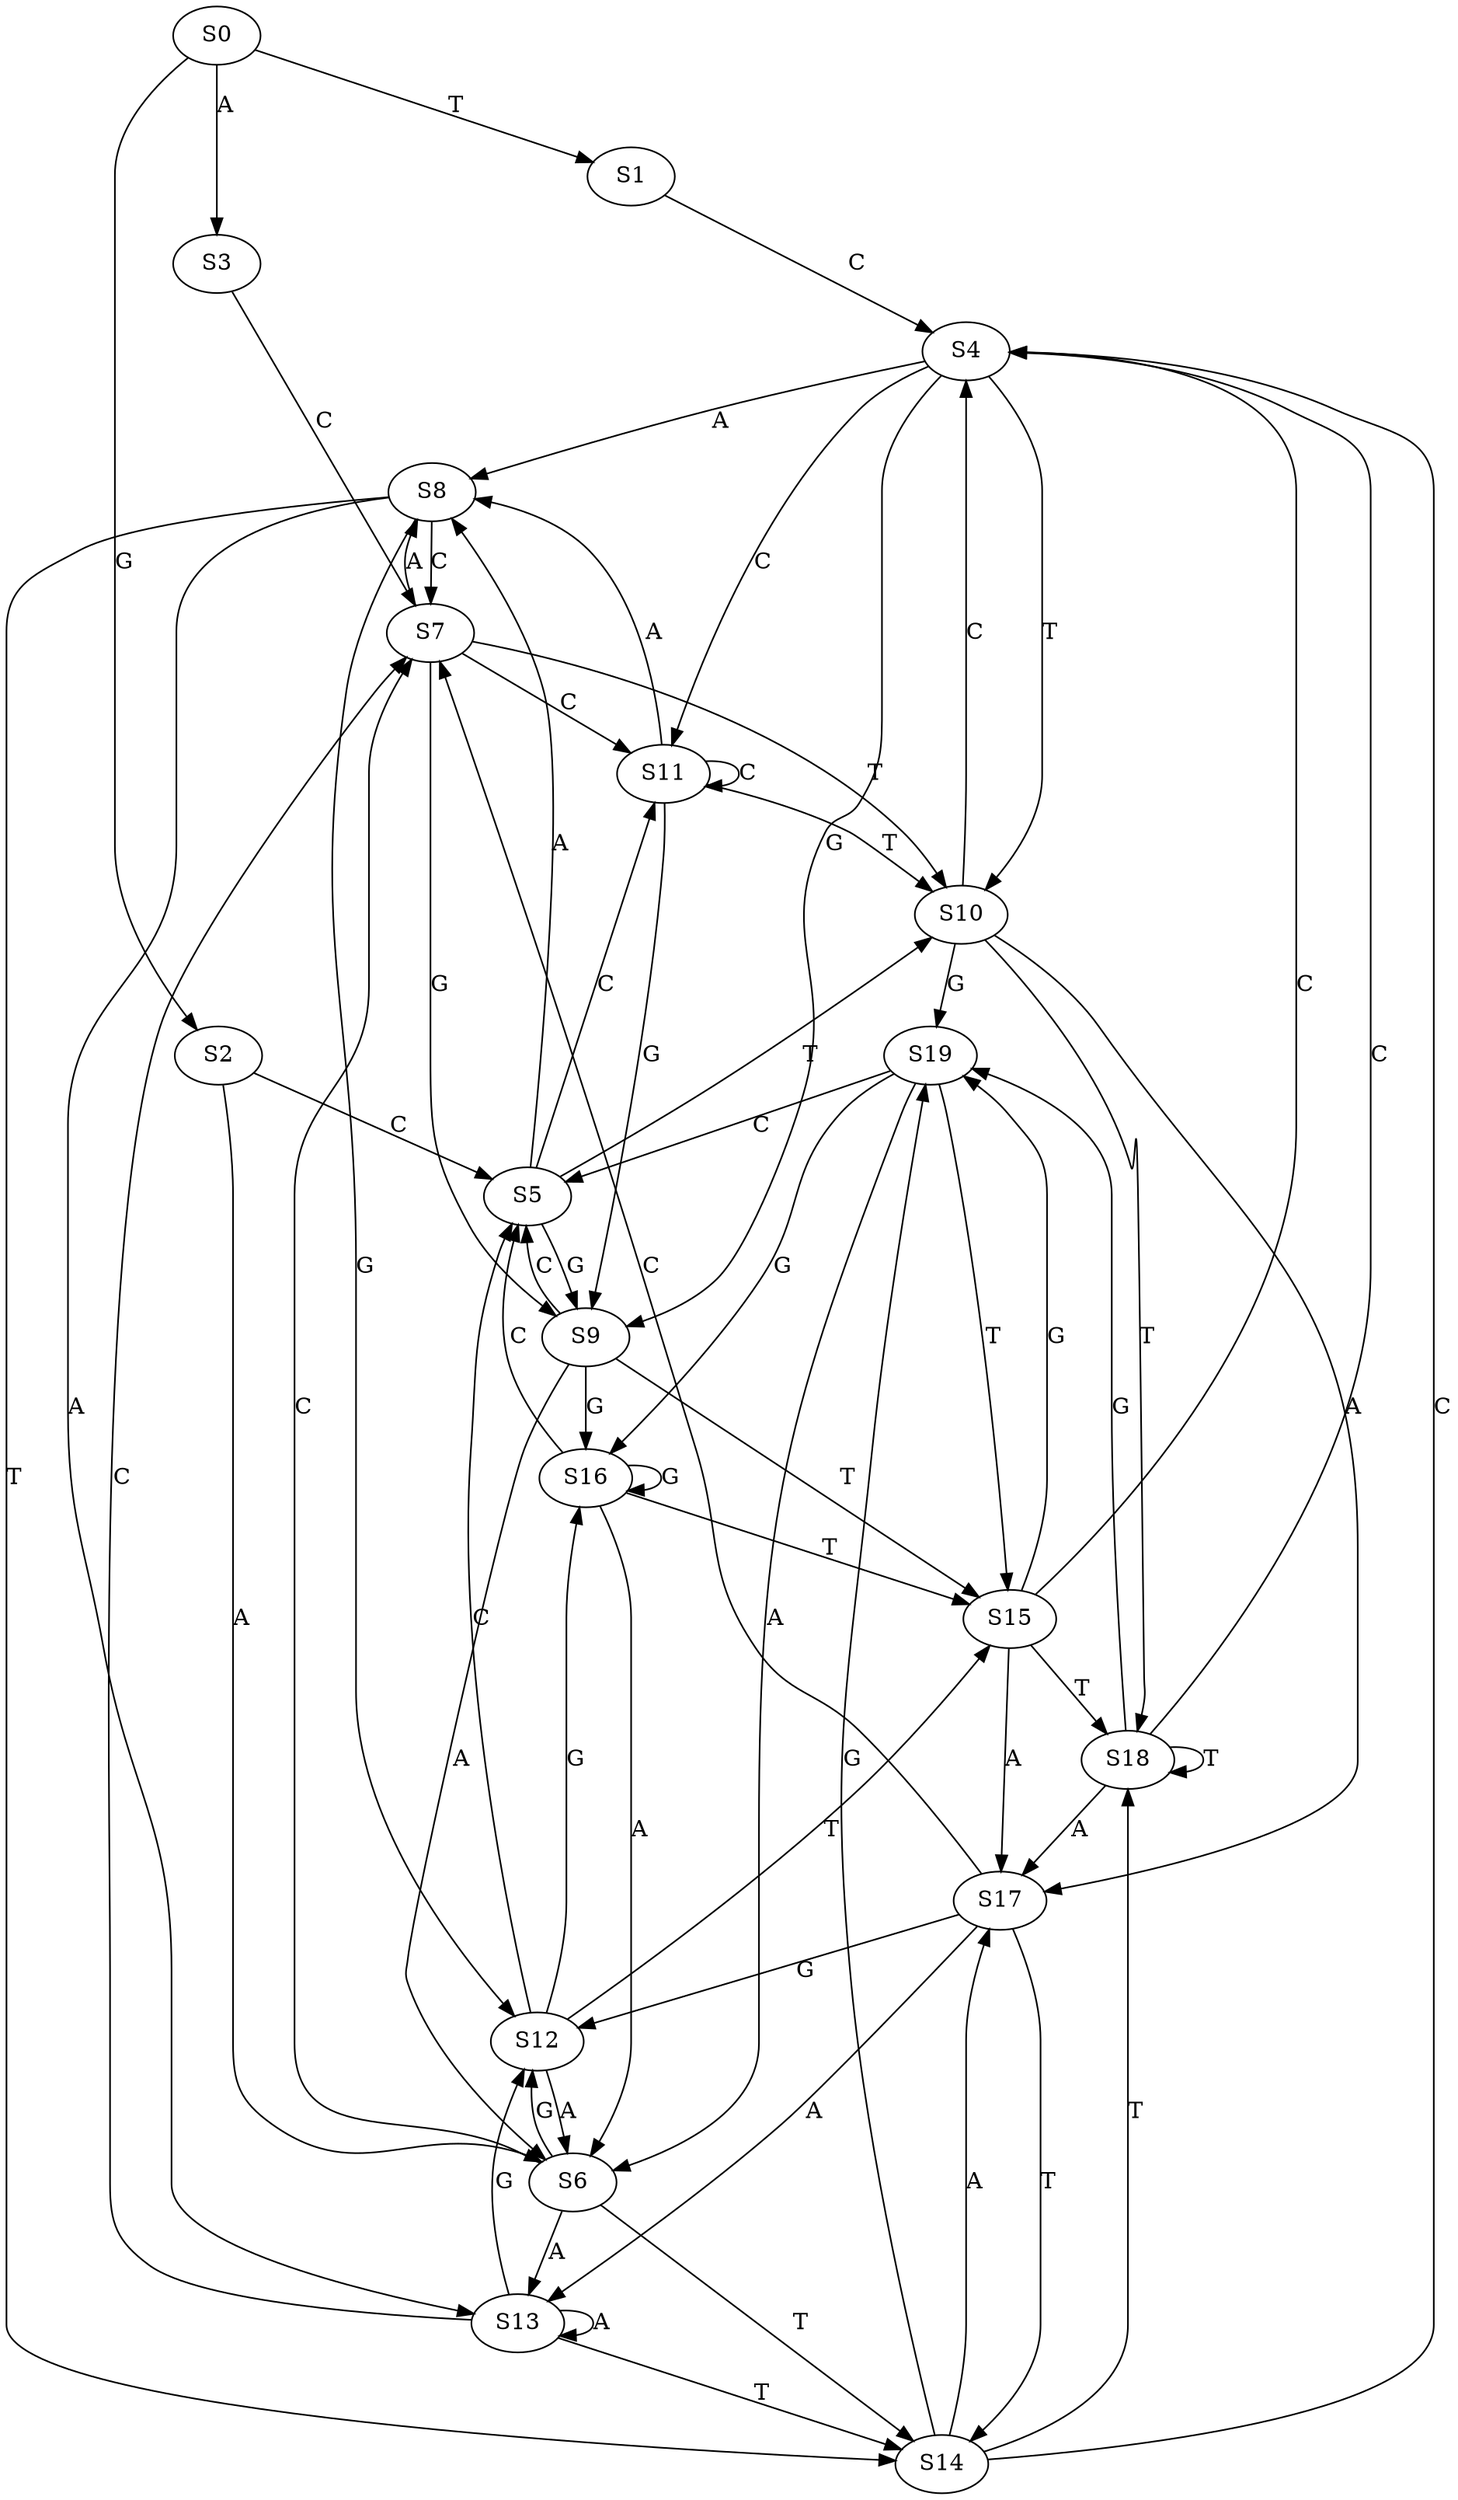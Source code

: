 strict digraph  {
	S0 -> S1 [ label = T ];
	S0 -> S2 [ label = G ];
	S0 -> S3 [ label = A ];
	S1 -> S4 [ label = C ];
	S2 -> S5 [ label = C ];
	S2 -> S6 [ label = A ];
	S3 -> S7 [ label = C ];
	S4 -> S8 [ label = A ];
	S4 -> S9 [ label = G ];
	S4 -> S10 [ label = T ];
	S4 -> S11 [ label = C ];
	S5 -> S8 [ label = A ];
	S5 -> S11 [ label = C ];
	S5 -> S9 [ label = G ];
	S5 -> S10 [ label = T ];
	S6 -> S12 [ label = G ];
	S6 -> S13 [ label = A ];
	S6 -> S7 [ label = C ];
	S6 -> S14 [ label = T ];
	S7 -> S8 [ label = A ];
	S7 -> S9 [ label = G ];
	S7 -> S11 [ label = C ];
	S7 -> S10 [ label = T ];
	S8 -> S13 [ label = A ];
	S8 -> S7 [ label = C ];
	S8 -> S14 [ label = T ];
	S8 -> S12 [ label = G ];
	S9 -> S6 [ label = A ];
	S9 -> S15 [ label = T ];
	S9 -> S16 [ label = G ];
	S9 -> S5 [ label = C ];
	S10 -> S17 [ label = A ];
	S10 -> S18 [ label = T ];
	S10 -> S4 [ label = C ];
	S10 -> S19 [ label = G ];
	S11 -> S8 [ label = A ];
	S11 -> S10 [ label = T ];
	S11 -> S9 [ label = G ];
	S11 -> S11 [ label = C ];
	S12 -> S15 [ label = T ];
	S12 -> S6 [ label = A ];
	S12 -> S5 [ label = C ];
	S12 -> S16 [ label = G ];
	S13 -> S14 [ label = T ];
	S13 -> S12 [ label = G ];
	S13 -> S13 [ label = A ];
	S13 -> S7 [ label = C ];
	S14 -> S19 [ label = G ];
	S14 -> S4 [ label = C ];
	S14 -> S17 [ label = A ];
	S14 -> S18 [ label = T ];
	S15 -> S17 [ label = A ];
	S15 -> S4 [ label = C ];
	S15 -> S18 [ label = T ];
	S15 -> S19 [ label = G ];
	S16 -> S15 [ label = T ];
	S16 -> S6 [ label = A ];
	S16 -> S16 [ label = G ];
	S16 -> S5 [ label = C ];
	S17 -> S13 [ label = A ];
	S17 -> S12 [ label = G ];
	S17 -> S7 [ label = C ];
	S17 -> S14 [ label = T ];
	S18 -> S4 [ label = C ];
	S18 -> S17 [ label = A ];
	S18 -> S19 [ label = G ];
	S18 -> S18 [ label = T ];
	S19 -> S16 [ label = G ];
	S19 -> S15 [ label = T ];
	S19 -> S6 [ label = A ];
	S19 -> S5 [ label = C ];
}
